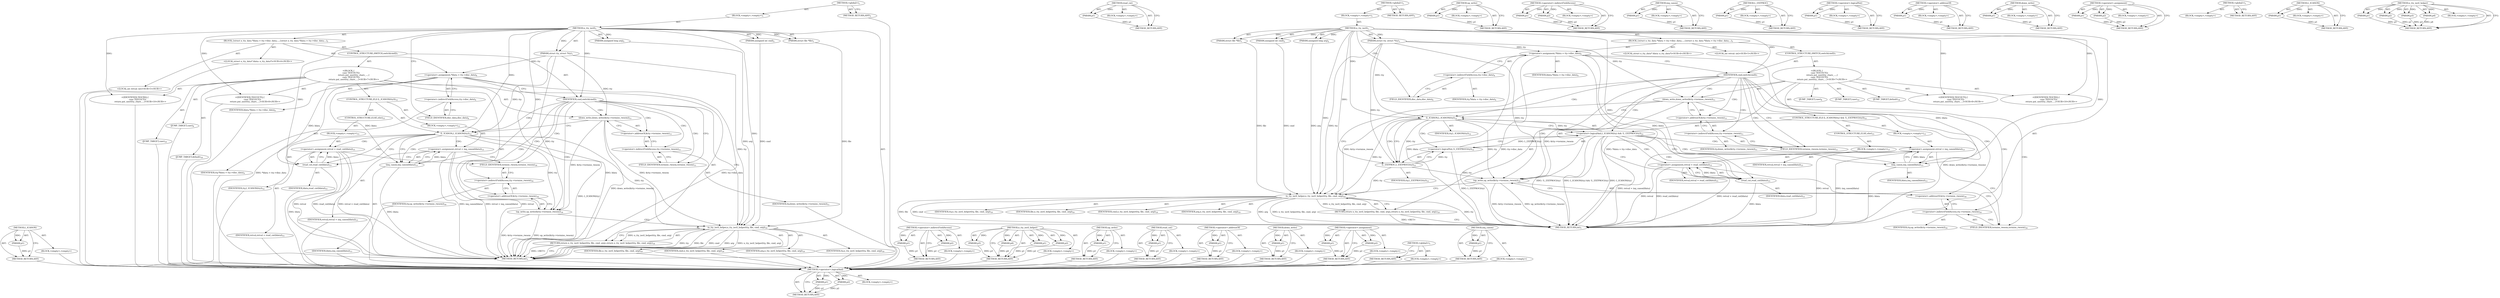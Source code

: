 digraph "n_tty_ioctl_helper" {
vulnerable_104 [label=<(METHOD,L_ICANON)>];
vulnerable_105 [label=<(PARAM,p1)>];
vulnerable_106 [label=<(BLOCK,&lt;empty&gt;,&lt;empty&gt;)>];
vulnerable_107 [label=<(METHOD_RETURN,ANY)>];
vulnerable_6 [label=<(METHOD,&lt;global&gt;)<SUB>1</SUB>>];
vulnerable_7 [label=<(BLOCK,&lt;empty&gt;,&lt;empty&gt;)<SUB>1</SUB>>];
vulnerable_8 [label=<(METHOD,n_tty_ioctl)<SUB>1</SUB>>];
vulnerable_9 [label=<(PARAM,struct tty_struct *tty)<SUB>1</SUB>>];
vulnerable_10 [label=<(PARAM,struct file *file)<SUB>1</SUB>>];
vulnerable_11 [label=<(PARAM,unsigned int cmd)<SUB>2</SUB>>];
vulnerable_12 [label=<(PARAM,unsigned long arg)<SUB>2</SUB>>];
vulnerable_13 [label=<(BLOCK,{
	struct n_tty_data *ldata = tty-&gt;disc_data;
	...,{
	struct n_tty_data *ldata = tty-&gt;disc_data;
	...)<SUB>3</SUB>>];
vulnerable_14 [label="<(LOCAL,struct n_tty_data* ldata: n_tty_data*)<SUB>4</SUB>>"];
vulnerable_15 [label=<(&lt;operator&gt;.assignment,*ldata = tty-&gt;disc_data)<SUB>4</SUB>>];
vulnerable_16 [label=<(IDENTIFIER,ldata,*ldata = tty-&gt;disc_data)<SUB>4</SUB>>];
vulnerable_17 [label=<(&lt;operator&gt;.indirectFieldAccess,tty-&gt;disc_data)<SUB>4</SUB>>];
vulnerable_18 [label=<(IDENTIFIER,tty,*ldata = tty-&gt;disc_data)<SUB>4</SUB>>];
vulnerable_19 [label=<(FIELD_IDENTIFIER,disc_data,disc_data)<SUB>4</SUB>>];
vulnerable_20 [label="<(LOCAL,int retval: int)<SUB>5</SUB>>"];
vulnerable_21 [label=<(CONTROL_STRUCTURE,SWITCH,switch(cmd))<SUB>7</SUB>>];
vulnerable_22 [label=<(IDENTIFIER,cmd,switch(cmd))<SUB>7</SUB>>];
vulnerable_23 [label="<(BLOCK,{
	case TIOCOUTQ:
 		return put_user(tty_chars_...,{
	case TIOCOUTQ:
 		return put_user(tty_chars_...)<SUB>7</SUB>>"];
vulnerable_24 [label=<(JUMP_TARGET,case)<SUB>8</SUB>>];
vulnerable_25 [label="<(IDENTIFIER,TIOCOUTQ,{
	case TIOCOUTQ:
 		return put_user(tty_chars_...)<SUB>8</SUB>>"];
vulnerable_26 [label=<(JUMP_TARGET,case)<SUB>10</SUB>>];
vulnerable_27 [label="<(IDENTIFIER,TIOCINQ,{
	case TIOCOUTQ:
 		return put_user(tty_chars_...)<SUB>10</SUB>>"];
vulnerable_28 [label=<(down_write,down_write(&amp;tty-&gt;termios_rwsem))<SUB>11</SUB>>];
vulnerable_29 [label=<(&lt;operator&gt;.addressOf,&amp;tty-&gt;termios_rwsem)<SUB>11</SUB>>];
vulnerable_30 [label=<(&lt;operator&gt;.indirectFieldAccess,tty-&gt;termios_rwsem)<SUB>11</SUB>>];
vulnerable_31 [label=<(IDENTIFIER,tty,down_write(&amp;tty-&gt;termios_rwsem))<SUB>11</SUB>>];
vulnerable_32 [label=<(FIELD_IDENTIFIER,termios_rwsem,termios_rwsem)<SUB>11</SUB>>];
vulnerable_33 [label=<(CONTROL_STRUCTURE,IF,if (L_ICANON(tty)))<SUB>12</SUB>>];
vulnerable_34 [label=<(L_ICANON,L_ICANON(tty))<SUB>12</SUB>>];
vulnerable_35 [label=<(IDENTIFIER,tty,L_ICANON(tty))<SUB>12</SUB>>];
vulnerable_36 [label=<(BLOCK,&lt;empty&gt;,&lt;empty&gt;)<SUB>13</SUB>>];
vulnerable_37 [label=<(&lt;operator&gt;.assignment,retval = inq_canon(ldata))<SUB>13</SUB>>];
vulnerable_38 [label=<(IDENTIFIER,retval,retval = inq_canon(ldata))<SUB>13</SUB>>];
vulnerable_39 [label=<(inq_canon,inq_canon(ldata))<SUB>13</SUB>>];
vulnerable_40 [label=<(IDENTIFIER,ldata,inq_canon(ldata))<SUB>13</SUB>>];
vulnerable_41 [label=<(CONTROL_STRUCTURE,ELSE,else)<SUB>15</SUB>>];
vulnerable_42 [label=<(BLOCK,&lt;empty&gt;,&lt;empty&gt;)<SUB>15</SUB>>];
vulnerable_43 [label=<(&lt;operator&gt;.assignment,retval = read_cnt(ldata))<SUB>15</SUB>>];
vulnerable_44 [label=<(IDENTIFIER,retval,retval = read_cnt(ldata))<SUB>15</SUB>>];
vulnerable_45 [label=<(read_cnt,read_cnt(ldata))<SUB>15</SUB>>];
vulnerable_46 [label=<(IDENTIFIER,ldata,read_cnt(ldata))<SUB>15</SUB>>];
vulnerable_47 [label=<(up_write,up_write(&amp;tty-&gt;termios_rwsem))<SUB>16</SUB>>];
vulnerable_48 [label=<(&lt;operator&gt;.addressOf,&amp;tty-&gt;termios_rwsem)<SUB>16</SUB>>];
vulnerable_49 [label=<(&lt;operator&gt;.indirectFieldAccess,tty-&gt;termios_rwsem)<SUB>16</SUB>>];
vulnerable_50 [label=<(IDENTIFIER,tty,up_write(&amp;tty-&gt;termios_rwsem))<SUB>16</SUB>>];
vulnerable_51 [label=<(FIELD_IDENTIFIER,termios_rwsem,termios_rwsem)<SUB>16</SUB>>];
vulnerable_52 [label=<(JUMP_TARGET,default)<SUB>18</SUB>>];
vulnerable_53 [label=<(RETURN,return n_tty_ioctl_helper(tty, file, cmd, arg);,return n_tty_ioctl_helper(tty, file, cmd, arg);)<SUB>19</SUB>>];
vulnerable_54 [label=<(n_tty_ioctl_helper,n_tty_ioctl_helper(tty, file, cmd, arg))<SUB>19</SUB>>];
vulnerable_55 [label=<(IDENTIFIER,tty,n_tty_ioctl_helper(tty, file, cmd, arg))<SUB>19</SUB>>];
vulnerable_56 [label=<(IDENTIFIER,file,n_tty_ioctl_helper(tty, file, cmd, arg))<SUB>19</SUB>>];
vulnerable_57 [label=<(IDENTIFIER,cmd,n_tty_ioctl_helper(tty, file, cmd, arg))<SUB>19</SUB>>];
vulnerable_58 [label=<(IDENTIFIER,arg,n_tty_ioctl_helper(tty, file, cmd, arg))<SUB>19</SUB>>];
vulnerable_59 [label=<(METHOD_RETURN,int)<SUB>1</SUB>>];
vulnerable_61 [label=<(METHOD_RETURN,ANY)<SUB>1</SUB>>];
vulnerable_91 [label=<(METHOD,&lt;operator&gt;.indirectFieldAccess)>];
vulnerable_92 [label=<(PARAM,p1)>];
vulnerable_93 [label=<(PARAM,p2)>];
vulnerable_94 [label=<(BLOCK,&lt;empty&gt;,&lt;empty&gt;)>];
vulnerable_95 [label=<(METHOD_RETURN,ANY)>];
vulnerable_120 [label=<(METHOD,n_tty_ioctl_helper)>];
vulnerable_121 [label=<(PARAM,p1)>];
vulnerable_122 [label=<(PARAM,p2)>];
vulnerable_123 [label=<(PARAM,p3)>];
vulnerable_124 [label=<(PARAM,p4)>];
vulnerable_125 [label=<(BLOCK,&lt;empty&gt;,&lt;empty&gt;)>];
vulnerable_126 [label=<(METHOD_RETURN,ANY)>];
vulnerable_116 [label=<(METHOD,up_write)>];
vulnerable_117 [label=<(PARAM,p1)>];
vulnerable_118 [label=<(BLOCK,&lt;empty&gt;,&lt;empty&gt;)>];
vulnerable_119 [label=<(METHOD_RETURN,ANY)>];
vulnerable_112 [label=<(METHOD,read_cnt)>];
vulnerable_113 [label=<(PARAM,p1)>];
vulnerable_114 [label=<(BLOCK,&lt;empty&gt;,&lt;empty&gt;)>];
vulnerable_115 [label=<(METHOD_RETURN,ANY)>];
vulnerable_100 [label=<(METHOD,&lt;operator&gt;.addressOf)>];
vulnerable_101 [label=<(PARAM,p1)>];
vulnerable_102 [label=<(BLOCK,&lt;empty&gt;,&lt;empty&gt;)>];
vulnerable_103 [label=<(METHOD_RETURN,ANY)>];
vulnerable_96 [label=<(METHOD,down_write)>];
vulnerable_97 [label=<(PARAM,p1)>];
vulnerable_98 [label=<(BLOCK,&lt;empty&gt;,&lt;empty&gt;)>];
vulnerable_99 [label=<(METHOD_RETURN,ANY)>];
vulnerable_86 [label=<(METHOD,&lt;operator&gt;.assignment)>];
vulnerable_87 [label=<(PARAM,p1)>];
vulnerable_88 [label=<(PARAM,p2)>];
vulnerable_89 [label=<(BLOCK,&lt;empty&gt;,&lt;empty&gt;)>];
vulnerable_90 [label=<(METHOD_RETURN,ANY)>];
vulnerable_80 [label=<(METHOD,&lt;global&gt;)<SUB>1</SUB>>];
vulnerable_81 [label=<(BLOCK,&lt;empty&gt;,&lt;empty&gt;)>];
vulnerable_82 [label=<(METHOD_RETURN,ANY)>];
vulnerable_108 [label=<(METHOD,inq_canon)>];
vulnerable_109 [label=<(PARAM,p1)>];
vulnerable_110 [label=<(BLOCK,&lt;empty&gt;,&lt;empty&gt;)>];
vulnerable_111 [label=<(METHOD_RETURN,ANY)>];
fixed_108 [label=<(METHOD,&lt;operator&gt;.logicalAnd)>];
fixed_109 [label=<(PARAM,p1)>];
fixed_110 [label=<(PARAM,p2)>];
fixed_111 [label=<(BLOCK,&lt;empty&gt;,&lt;empty&gt;)>];
fixed_112 [label=<(METHOD_RETURN,ANY)>];
fixed_129 [label=<(METHOD,read_cnt)>];
fixed_130 [label=<(PARAM,p1)>];
fixed_131 [label=<(BLOCK,&lt;empty&gt;,&lt;empty&gt;)>];
fixed_132 [label=<(METHOD_RETURN,ANY)>];
fixed_6 [label=<(METHOD,&lt;global&gt;)<SUB>1</SUB>>];
fixed_7 [label=<(BLOCK,&lt;empty&gt;,&lt;empty&gt;)<SUB>1</SUB>>];
fixed_8 [label=<(METHOD,n_tty_ioctl)<SUB>1</SUB>>];
fixed_9 [label=<(PARAM,struct tty_struct *tty)<SUB>1</SUB>>];
fixed_10 [label=<(PARAM,struct file *file)<SUB>1</SUB>>];
fixed_11 [label=<(PARAM,unsigned int cmd)<SUB>2</SUB>>];
fixed_12 [label=<(PARAM,unsigned long arg)<SUB>2</SUB>>];
fixed_13 [label=<(BLOCK,{
	struct n_tty_data *ldata = tty-&gt;disc_data;
	...,{
	struct n_tty_data *ldata = tty-&gt;disc_data;
	...)<SUB>3</SUB>>];
fixed_14 [label="<(LOCAL,struct n_tty_data* ldata: n_tty_data*)<SUB>4</SUB>>"];
fixed_15 [label=<(&lt;operator&gt;.assignment,*ldata = tty-&gt;disc_data)<SUB>4</SUB>>];
fixed_16 [label=<(IDENTIFIER,ldata,*ldata = tty-&gt;disc_data)<SUB>4</SUB>>];
fixed_17 [label=<(&lt;operator&gt;.indirectFieldAccess,tty-&gt;disc_data)<SUB>4</SUB>>];
fixed_18 [label=<(IDENTIFIER,tty,*ldata = tty-&gt;disc_data)<SUB>4</SUB>>];
fixed_19 [label=<(FIELD_IDENTIFIER,disc_data,disc_data)<SUB>4</SUB>>];
fixed_20 [label="<(LOCAL,int retval: int)<SUB>5</SUB>>"];
fixed_21 [label=<(CONTROL_STRUCTURE,SWITCH,switch(cmd))<SUB>7</SUB>>];
fixed_22 [label=<(IDENTIFIER,cmd,switch(cmd))<SUB>7</SUB>>];
fixed_23 [label="<(BLOCK,{
	case TIOCOUTQ:
 		return put_user(tty_chars_...,{
	case TIOCOUTQ:
 		return put_user(tty_chars_...)<SUB>7</SUB>>"];
fixed_24 [label=<(JUMP_TARGET,case)<SUB>8</SUB>>];
fixed_25 [label="<(IDENTIFIER,TIOCOUTQ,{
	case TIOCOUTQ:
 		return put_user(tty_chars_...)<SUB>8</SUB>>"];
fixed_26 [label=<(JUMP_TARGET,case)<SUB>10</SUB>>];
fixed_27 [label="<(IDENTIFIER,TIOCINQ,{
	case TIOCOUTQ:
 		return put_user(tty_chars_...)<SUB>10</SUB>>"];
fixed_28 [label=<(down_write,down_write(&amp;tty-&gt;termios_rwsem))<SUB>11</SUB>>];
fixed_29 [label=<(&lt;operator&gt;.addressOf,&amp;tty-&gt;termios_rwsem)<SUB>11</SUB>>];
fixed_30 [label=<(&lt;operator&gt;.indirectFieldAccess,tty-&gt;termios_rwsem)<SUB>11</SUB>>];
fixed_31 [label=<(IDENTIFIER,tty,down_write(&amp;tty-&gt;termios_rwsem))<SUB>11</SUB>>];
fixed_32 [label=<(FIELD_IDENTIFIER,termios_rwsem,termios_rwsem)<SUB>11</SUB>>];
fixed_33 [label=<(CONTROL_STRUCTURE,IF,if (L_ICANON(tty) &amp;&amp; !L_EXTPROC(tty)))<SUB>12</SUB>>];
fixed_34 [label=<(&lt;operator&gt;.logicalAnd,L_ICANON(tty) &amp;&amp; !L_EXTPROC(tty))<SUB>12</SUB>>];
fixed_35 [label=<(L_ICANON,L_ICANON(tty))<SUB>12</SUB>>];
fixed_36 [label=<(IDENTIFIER,tty,L_ICANON(tty))<SUB>12</SUB>>];
fixed_37 [label=<(&lt;operator&gt;.logicalNot,!L_EXTPROC(tty))<SUB>12</SUB>>];
fixed_38 [label=<(L_EXTPROC,L_EXTPROC(tty))<SUB>12</SUB>>];
fixed_39 [label=<(IDENTIFIER,tty,L_EXTPROC(tty))<SUB>12</SUB>>];
fixed_40 [label=<(BLOCK,&lt;empty&gt;,&lt;empty&gt;)<SUB>13</SUB>>];
fixed_41 [label=<(&lt;operator&gt;.assignment,retval = inq_canon(ldata))<SUB>13</SUB>>];
fixed_42 [label=<(IDENTIFIER,retval,retval = inq_canon(ldata))<SUB>13</SUB>>];
fixed_43 [label=<(inq_canon,inq_canon(ldata))<SUB>13</SUB>>];
fixed_44 [label=<(IDENTIFIER,ldata,inq_canon(ldata))<SUB>13</SUB>>];
fixed_45 [label=<(CONTROL_STRUCTURE,ELSE,else)<SUB>15</SUB>>];
fixed_46 [label=<(BLOCK,&lt;empty&gt;,&lt;empty&gt;)<SUB>15</SUB>>];
fixed_47 [label=<(&lt;operator&gt;.assignment,retval = read_cnt(ldata))<SUB>15</SUB>>];
fixed_48 [label=<(IDENTIFIER,retval,retval = read_cnt(ldata))<SUB>15</SUB>>];
fixed_49 [label=<(read_cnt,read_cnt(ldata))<SUB>15</SUB>>];
fixed_50 [label=<(IDENTIFIER,ldata,read_cnt(ldata))<SUB>15</SUB>>];
fixed_51 [label=<(up_write,up_write(&amp;tty-&gt;termios_rwsem))<SUB>16</SUB>>];
fixed_52 [label=<(&lt;operator&gt;.addressOf,&amp;tty-&gt;termios_rwsem)<SUB>16</SUB>>];
fixed_53 [label=<(&lt;operator&gt;.indirectFieldAccess,tty-&gt;termios_rwsem)<SUB>16</SUB>>];
fixed_54 [label=<(IDENTIFIER,tty,up_write(&amp;tty-&gt;termios_rwsem))<SUB>16</SUB>>];
fixed_55 [label=<(FIELD_IDENTIFIER,termios_rwsem,termios_rwsem)<SUB>16</SUB>>];
fixed_56 [label=<(JUMP_TARGET,default)<SUB>18</SUB>>];
fixed_57 [label=<(RETURN,return n_tty_ioctl_helper(tty, file, cmd, arg);,return n_tty_ioctl_helper(tty, file, cmd, arg);)<SUB>19</SUB>>];
fixed_58 [label=<(n_tty_ioctl_helper,n_tty_ioctl_helper(tty, file, cmd, arg))<SUB>19</SUB>>];
fixed_59 [label=<(IDENTIFIER,tty,n_tty_ioctl_helper(tty, file, cmd, arg))<SUB>19</SUB>>];
fixed_60 [label=<(IDENTIFIER,file,n_tty_ioctl_helper(tty, file, cmd, arg))<SUB>19</SUB>>];
fixed_61 [label=<(IDENTIFIER,cmd,n_tty_ioctl_helper(tty, file, cmd, arg))<SUB>19</SUB>>];
fixed_62 [label=<(IDENTIFIER,arg,n_tty_ioctl_helper(tty, file, cmd, arg))<SUB>19</SUB>>];
fixed_63 [label=<(METHOD_RETURN,int)<SUB>1</SUB>>];
fixed_65 [label=<(METHOD_RETURN,ANY)<SUB>1</SUB>>];
fixed_133 [label=<(METHOD,up_write)>];
fixed_134 [label=<(PARAM,p1)>];
fixed_135 [label=<(BLOCK,&lt;empty&gt;,&lt;empty&gt;)>];
fixed_136 [label=<(METHOD_RETURN,ANY)>];
fixed_95 [label=<(METHOD,&lt;operator&gt;.indirectFieldAccess)>];
fixed_96 [label=<(PARAM,p1)>];
fixed_97 [label=<(PARAM,p2)>];
fixed_98 [label=<(BLOCK,&lt;empty&gt;,&lt;empty&gt;)>];
fixed_99 [label=<(METHOD_RETURN,ANY)>];
fixed_125 [label=<(METHOD,inq_canon)>];
fixed_126 [label=<(PARAM,p1)>];
fixed_127 [label=<(BLOCK,&lt;empty&gt;,&lt;empty&gt;)>];
fixed_128 [label=<(METHOD_RETURN,ANY)>];
fixed_121 [label=<(METHOD,L_EXTPROC)>];
fixed_122 [label=<(PARAM,p1)>];
fixed_123 [label=<(BLOCK,&lt;empty&gt;,&lt;empty&gt;)>];
fixed_124 [label=<(METHOD_RETURN,ANY)>];
fixed_117 [label=<(METHOD,&lt;operator&gt;.logicalNot)>];
fixed_118 [label=<(PARAM,p1)>];
fixed_119 [label=<(BLOCK,&lt;empty&gt;,&lt;empty&gt;)>];
fixed_120 [label=<(METHOD_RETURN,ANY)>];
fixed_104 [label=<(METHOD,&lt;operator&gt;.addressOf)>];
fixed_105 [label=<(PARAM,p1)>];
fixed_106 [label=<(BLOCK,&lt;empty&gt;,&lt;empty&gt;)>];
fixed_107 [label=<(METHOD_RETURN,ANY)>];
fixed_100 [label=<(METHOD,down_write)>];
fixed_101 [label=<(PARAM,p1)>];
fixed_102 [label=<(BLOCK,&lt;empty&gt;,&lt;empty&gt;)>];
fixed_103 [label=<(METHOD_RETURN,ANY)>];
fixed_90 [label=<(METHOD,&lt;operator&gt;.assignment)>];
fixed_91 [label=<(PARAM,p1)>];
fixed_92 [label=<(PARAM,p2)>];
fixed_93 [label=<(BLOCK,&lt;empty&gt;,&lt;empty&gt;)>];
fixed_94 [label=<(METHOD_RETURN,ANY)>];
fixed_84 [label=<(METHOD,&lt;global&gt;)<SUB>1</SUB>>];
fixed_85 [label=<(BLOCK,&lt;empty&gt;,&lt;empty&gt;)>];
fixed_86 [label=<(METHOD_RETURN,ANY)>];
fixed_113 [label=<(METHOD,L_ICANON)>];
fixed_114 [label=<(PARAM,p1)>];
fixed_115 [label=<(BLOCK,&lt;empty&gt;,&lt;empty&gt;)>];
fixed_116 [label=<(METHOD_RETURN,ANY)>];
fixed_137 [label=<(METHOD,n_tty_ioctl_helper)>];
fixed_138 [label=<(PARAM,p1)>];
fixed_139 [label=<(PARAM,p2)>];
fixed_140 [label=<(PARAM,p3)>];
fixed_141 [label=<(PARAM,p4)>];
fixed_142 [label=<(BLOCK,&lt;empty&gt;,&lt;empty&gt;)>];
fixed_143 [label=<(METHOD_RETURN,ANY)>];
vulnerable_104 -> vulnerable_105  [key=0, label="AST: "];
vulnerable_104 -> vulnerable_105  [key=1, label="DDG: "];
vulnerable_104 -> vulnerable_106  [key=0, label="AST: "];
vulnerable_104 -> vulnerable_107  [key=0, label="AST: "];
vulnerable_104 -> vulnerable_107  [key=1, label="CFG: "];
vulnerable_105 -> vulnerable_107  [key=0, label="DDG: p1"];
vulnerable_106 -> fixed_108  [key=0];
vulnerable_107 -> fixed_108  [key=0];
vulnerable_6 -> vulnerable_7  [key=0, label="AST: "];
vulnerable_6 -> vulnerable_61  [key=0, label="AST: "];
vulnerable_6 -> vulnerable_61  [key=1, label="CFG: "];
vulnerable_7 -> vulnerable_8  [key=0, label="AST: "];
vulnerable_8 -> vulnerable_9  [key=0, label="AST: "];
vulnerable_8 -> vulnerable_9  [key=1, label="DDG: "];
vulnerable_8 -> vulnerable_10  [key=0, label="AST: "];
vulnerable_8 -> vulnerable_10  [key=1, label="DDG: "];
vulnerable_8 -> vulnerable_11  [key=0, label="AST: "];
vulnerable_8 -> vulnerable_11  [key=1, label="DDG: "];
vulnerable_8 -> vulnerable_12  [key=0, label="AST: "];
vulnerable_8 -> vulnerable_12  [key=1, label="DDG: "];
vulnerable_8 -> vulnerable_13  [key=0, label="AST: "];
vulnerable_8 -> vulnerable_59  [key=0, label="AST: "];
vulnerable_8 -> vulnerable_19  [key=0, label="CFG: "];
vulnerable_8 -> vulnerable_22  [key=0, label="DDG: "];
vulnerable_8 -> vulnerable_25  [key=0, label="DDG: "];
vulnerable_8 -> vulnerable_27  [key=0, label="DDG: "];
vulnerable_8 -> vulnerable_34  [key=0, label="DDG: "];
vulnerable_8 -> vulnerable_54  [key=0, label="DDG: "];
vulnerable_8 -> vulnerable_39  [key=0, label="DDG: "];
vulnerable_8 -> vulnerable_45  [key=0, label="DDG: "];
vulnerable_9 -> vulnerable_15  [key=0, label="DDG: tty"];
vulnerable_9 -> vulnerable_28  [key=0, label="DDG: tty"];
vulnerable_9 -> vulnerable_47  [key=0, label="DDG: tty"];
vulnerable_9 -> vulnerable_34  [key=0, label="DDG: tty"];
vulnerable_9 -> vulnerable_54  [key=0, label="DDG: tty"];
vulnerable_10 -> vulnerable_54  [key=0, label="DDG: file"];
vulnerable_11 -> vulnerable_54  [key=0, label="DDG: cmd"];
vulnerable_12 -> vulnerable_54  [key=0, label="DDG: arg"];
vulnerable_13 -> vulnerable_14  [key=0, label="AST: "];
vulnerable_13 -> vulnerable_15  [key=0, label="AST: "];
vulnerable_13 -> vulnerable_20  [key=0, label="AST: "];
vulnerable_13 -> vulnerable_21  [key=0, label="AST: "];
vulnerable_14 -> fixed_108  [key=0];
vulnerable_15 -> vulnerable_16  [key=0, label="AST: "];
vulnerable_15 -> vulnerable_17  [key=0, label="AST: "];
vulnerable_15 -> vulnerable_22  [key=0, label="CFG: "];
vulnerable_15 -> vulnerable_59  [key=0, label="DDG: ldata"];
vulnerable_15 -> vulnerable_59  [key=1, label="DDG: tty-&gt;disc_data"];
vulnerable_15 -> vulnerable_59  [key=2, label="DDG: *ldata = tty-&gt;disc_data"];
vulnerable_15 -> vulnerable_39  [key=0, label="DDG: ldata"];
vulnerable_15 -> vulnerable_45  [key=0, label="DDG: ldata"];
vulnerable_16 -> fixed_108  [key=0];
vulnerable_17 -> vulnerable_18  [key=0, label="AST: "];
vulnerable_17 -> vulnerable_19  [key=0, label="AST: "];
vulnerable_17 -> vulnerable_15  [key=0, label="CFG: "];
vulnerable_18 -> fixed_108  [key=0];
vulnerable_19 -> vulnerable_17  [key=0, label="CFG: "];
vulnerable_20 -> fixed_108  [key=0];
vulnerable_21 -> vulnerable_22  [key=0, label="AST: "];
vulnerable_21 -> vulnerable_23  [key=0, label="AST: "];
vulnerable_22 -> vulnerable_32  [key=0, label="CFG: "];
vulnerable_22 -> vulnerable_32  [key=1, label="CDG: "];
vulnerable_22 -> vulnerable_54  [key=0, label="CFG: "];
vulnerable_22 -> vulnerable_47  [key=0, label="CDG: "];
vulnerable_22 -> vulnerable_30  [key=0, label="CDG: "];
vulnerable_22 -> vulnerable_34  [key=0, label="CDG: "];
vulnerable_22 -> vulnerable_48  [key=0, label="CDG: "];
vulnerable_22 -> vulnerable_49  [key=0, label="CDG: "];
vulnerable_22 -> vulnerable_51  [key=0, label="CDG: "];
vulnerable_22 -> vulnerable_28  [key=0, label="CDG: "];
vulnerable_22 -> vulnerable_29  [key=0, label="CDG: "];
vulnerable_23 -> vulnerable_24  [key=0, label="AST: "];
vulnerable_23 -> vulnerable_25  [key=0, label="AST: "];
vulnerable_23 -> vulnerable_26  [key=0, label="AST: "];
vulnerable_23 -> vulnerable_27  [key=0, label="AST: "];
vulnerable_23 -> vulnerable_28  [key=0, label="AST: "];
vulnerable_23 -> vulnerable_33  [key=0, label="AST: "];
vulnerable_23 -> vulnerable_47  [key=0, label="AST: "];
vulnerable_23 -> vulnerable_52  [key=0, label="AST: "];
vulnerable_23 -> vulnerable_53  [key=0, label="AST: "];
vulnerable_24 -> fixed_108  [key=0];
vulnerable_25 -> fixed_108  [key=0];
vulnerable_26 -> fixed_108  [key=0];
vulnerable_27 -> fixed_108  [key=0];
vulnerable_28 -> vulnerable_29  [key=0, label="AST: "];
vulnerable_28 -> vulnerable_34  [key=0, label="CFG: "];
vulnerable_28 -> vulnerable_59  [key=0, label="DDG: down_write(&amp;tty-&gt;termios_rwsem)"];
vulnerable_28 -> vulnerable_47  [key=0, label="DDG: &amp;tty-&gt;termios_rwsem"];
vulnerable_28 -> vulnerable_54  [key=0, label="DDG: &amp;tty-&gt;termios_rwsem"];
vulnerable_29 -> vulnerable_30  [key=0, label="AST: "];
vulnerable_29 -> vulnerable_28  [key=0, label="CFG: "];
vulnerable_30 -> vulnerable_31  [key=0, label="AST: "];
vulnerable_30 -> vulnerable_32  [key=0, label="AST: "];
vulnerable_30 -> vulnerable_29  [key=0, label="CFG: "];
vulnerable_31 -> fixed_108  [key=0];
vulnerable_32 -> vulnerable_30  [key=0, label="CFG: "];
vulnerable_33 -> vulnerable_34  [key=0, label="AST: "];
vulnerable_33 -> vulnerable_36  [key=0, label="AST: "];
vulnerable_33 -> vulnerable_41  [key=0, label="AST: "];
vulnerable_34 -> vulnerable_35  [key=0, label="AST: "];
vulnerable_34 -> vulnerable_39  [key=0, label="CFG: "];
vulnerable_34 -> vulnerable_39  [key=1, label="CDG: "];
vulnerable_34 -> vulnerable_45  [key=0, label="CFG: "];
vulnerable_34 -> vulnerable_45  [key=1, label="CDG: "];
vulnerable_34 -> vulnerable_59  [key=0, label="DDG: L_ICANON(tty)"];
vulnerable_34 -> vulnerable_47  [key=0, label="DDG: tty"];
vulnerable_34 -> vulnerable_54  [key=0, label="DDG: tty"];
vulnerable_34 -> vulnerable_37  [key=0, label="CDG: "];
vulnerable_34 -> vulnerable_43  [key=0, label="CDG: "];
vulnerable_35 -> fixed_108  [key=0];
vulnerable_36 -> vulnerable_37  [key=0, label="AST: "];
vulnerable_37 -> vulnerable_38  [key=0, label="AST: "];
vulnerable_37 -> vulnerable_39  [key=0, label="AST: "];
vulnerable_37 -> vulnerable_51  [key=0, label="CFG: "];
vulnerable_37 -> vulnerable_59  [key=0, label="DDG: retval"];
vulnerable_37 -> vulnerable_59  [key=1, label="DDG: inq_canon(ldata)"];
vulnerable_37 -> vulnerable_59  [key=2, label="DDG: retval = inq_canon(ldata)"];
vulnerable_38 -> fixed_108  [key=0];
vulnerable_39 -> vulnerable_40  [key=0, label="AST: "];
vulnerable_39 -> vulnerable_37  [key=0, label="CFG: "];
vulnerable_39 -> vulnerable_37  [key=1, label="DDG: ldata"];
vulnerable_39 -> vulnerable_59  [key=0, label="DDG: ldata"];
vulnerable_40 -> fixed_108  [key=0];
vulnerable_41 -> vulnerable_42  [key=0, label="AST: "];
vulnerable_42 -> vulnerable_43  [key=0, label="AST: "];
vulnerable_43 -> vulnerable_44  [key=0, label="AST: "];
vulnerable_43 -> vulnerable_45  [key=0, label="AST: "];
vulnerable_43 -> vulnerable_51  [key=0, label="CFG: "];
vulnerable_43 -> vulnerable_59  [key=0, label="DDG: retval"];
vulnerable_43 -> vulnerable_59  [key=1, label="DDG: read_cnt(ldata)"];
vulnerable_43 -> vulnerable_59  [key=2, label="DDG: retval = read_cnt(ldata)"];
vulnerable_44 -> fixed_108  [key=0];
vulnerable_45 -> vulnerable_46  [key=0, label="AST: "];
vulnerable_45 -> vulnerable_43  [key=0, label="CFG: "];
vulnerable_45 -> vulnerable_43  [key=1, label="DDG: ldata"];
vulnerable_45 -> vulnerable_59  [key=0, label="DDG: ldata"];
vulnerable_46 -> fixed_108  [key=0];
vulnerable_47 -> vulnerable_48  [key=0, label="AST: "];
vulnerable_47 -> vulnerable_54  [key=0, label="CFG: "];
vulnerable_47 -> vulnerable_59  [key=0, label="DDG: &amp;tty-&gt;termios_rwsem"];
vulnerable_47 -> vulnerable_59  [key=1, label="DDG: up_write(&amp;tty-&gt;termios_rwsem)"];
vulnerable_48 -> vulnerable_49  [key=0, label="AST: "];
vulnerable_48 -> vulnerable_47  [key=0, label="CFG: "];
vulnerable_49 -> vulnerable_50  [key=0, label="AST: "];
vulnerable_49 -> vulnerable_51  [key=0, label="AST: "];
vulnerable_49 -> vulnerable_48  [key=0, label="CFG: "];
vulnerable_50 -> fixed_108  [key=0];
vulnerable_51 -> vulnerable_49  [key=0, label="CFG: "];
vulnerable_52 -> fixed_108  [key=0];
vulnerable_53 -> vulnerable_54  [key=0, label="AST: "];
vulnerable_53 -> vulnerable_59  [key=0, label="CFG: "];
vulnerable_53 -> vulnerable_59  [key=1, label="DDG: &lt;RET&gt;"];
vulnerable_54 -> vulnerable_55  [key=0, label="AST: "];
vulnerable_54 -> vulnerable_56  [key=0, label="AST: "];
vulnerable_54 -> vulnerable_57  [key=0, label="AST: "];
vulnerable_54 -> vulnerable_58  [key=0, label="AST: "];
vulnerable_54 -> vulnerable_53  [key=0, label="CFG: "];
vulnerable_54 -> vulnerable_53  [key=1, label="DDG: n_tty_ioctl_helper(tty, file, cmd, arg)"];
vulnerable_54 -> vulnerable_59  [key=0, label="DDG: tty"];
vulnerable_54 -> vulnerable_59  [key=1, label="DDG: file"];
vulnerable_54 -> vulnerable_59  [key=2, label="DDG: cmd"];
vulnerable_54 -> vulnerable_59  [key=3, label="DDG: arg"];
vulnerable_54 -> vulnerable_59  [key=4, label="DDG: n_tty_ioctl_helper(tty, file, cmd, arg)"];
vulnerable_55 -> fixed_108  [key=0];
vulnerable_56 -> fixed_108  [key=0];
vulnerable_57 -> fixed_108  [key=0];
vulnerable_58 -> fixed_108  [key=0];
vulnerable_59 -> fixed_108  [key=0];
vulnerable_61 -> fixed_108  [key=0];
vulnerable_91 -> vulnerable_92  [key=0, label="AST: "];
vulnerable_91 -> vulnerable_92  [key=1, label="DDG: "];
vulnerable_91 -> vulnerable_94  [key=0, label="AST: "];
vulnerable_91 -> vulnerable_93  [key=0, label="AST: "];
vulnerable_91 -> vulnerable_93  [key=1, label="DDG: "];
vulnerable_91 -> vulnerable_95  [key=0, label="AST: "];
vulnerable_91 -> vulnerable_95  [key=1, label="CFG: "];
vulnerable_92 -> vulnerable_95  [key=0, label="DDG: p1"];
vulnerable_93 -> vulnerable_95  [key=0, label="DDG: p2"];
vulnerable_94 -> fixed_108  [key=0];
vulnerable_95 -> fixed_108  [key=0];
vulnerable_120 -> vulnerable_121  [key=0, label="AST: "];
vulnerable_120 -> vulnerable_121  [key=1, label="DDG: "];
vulnerable_120 -> vulnerable_125  [key=0, label="AST: "];
vulnerable_120 -> vulnerable_122  [key=0, label="AST: "];
vulnerable_120 -> vulnerable_122  [key=1, label="DDG: "];
vulnerable_120 -> vulnerable_126  [key=0, label="AST: "];
vulnerable_120 -> vulnerable_126  [key=1, label="CFG: "];
vulnerable_120 -> vulnerable_123  [key=0, label="AST: "];
vulnerable_120 -> vulnerable_123  [key=1, label="DDG: "];
vulnerable_120 -> vulnerable_124  [key=0, label="AST: "];
vulnerable_120 -> vulnerable_124  [key=1, label="DDG: "];
vulnerable_121 -> vulnerable_126  [key=0, label="DDG: p1"];
vulnerable_122 -> vulnerable_126  [key=0, label="DDG: p2"];
vulnerable_123 -> vulnerable_126  [key=0, label="DDG: p3"];
vulnerable_124 -> vulnerable_126  [key=0, label="DDG: p4"];
vulnerable_125 -> fixed_108  [key=0];
vulnerable_126 -> fixed_108  [key=0];
vulnerable_116 -> vulnerable_117  [key=0, label="AST: "];
vulnerable_116 -> vulnerable_117  [key=1, label="DDG: "];
vulnerable_116 -> vulnerable_118  [key=0, label="AST: "];
vulnerable_116 -> vulnerable_119  [key=0, label="AST: "];
vulnerable_116 -> vulnerable_119  [key=1, label="CFG: "];
vulnerable_117 -> vulnerable_119  [key=0, label="DDG: p1"];
vulnerable_118 -> fixed_108  [key=0];
vulnerable_119 -> fixed_108  [key=0];
vulnerable_112 -> vulnerable_113  [key=0, label="AST: "];
vulnerable_112 -> vulnerable_113  [key=1, label="DDG: "];
vulnerable_112 -> vulnerable_114  [key=0, label="AST: "];
vulnerable_112 -> vulnerable_115  [key=0, label="AST: "];
vulnerable_112 -> vulnerable_115  [key=1, label="CFG: "];
vulnerable_113 -> vulnerable_115  [key=0, label="DDG: p1"];
vulnerable_114 -> fixed_108  [key=0];
vulnerable_115 -> fixed_108  [key=0];
vulnerable_100 -> vulnerable_101  [key=0, label="AST: "];
vulnerable_100 -> vulnerable_101  [key=1, label="DDG: "];
vulnerable_100 -> vulnerable_102  [key=0, label="AST: "];
vulnerable_100 -> vulnerable_103  [key=0, label="AST: "];
vulnerable_100 -> vulnerable_103  [key=1, label="CFG: "];
vulnerable_101 -> vulnerable_103  [key=0, label="DDG: p1"];
vulnerable_102 -> fixed_108  [key=0];
vulnerable_103 -> fixed_108  [key=0];
vulnerable_96 -> vulnerable_97  [key=0, label="AST: "];
vulnerable_96 -> vulnerable_97  [key=1, label="DDG: "];
vulnerable_96 -> vulnerable_98  [key=0, label="AST: "];
vulnerable_96 -> vulnerable_99  [key=0, label="AST: "];
vulnerable_96 -> vulnerable_99  [key=1, label="CFG: "];
vulnerable_97 -> vulnerable_99  [key=0, label="DDG: p1"];
vulnerable_98 -> fixed_108  [key=0];
vulnerable_99 -> fixed_108  [key=0];
vulnerable_86 -> vulnerable_87  [key=0, label="AST: "];
vulnerable_86 -> vulnerable_87  [key=1, label="DDG: "];
vulnerable_86 -> vulnerable_89  [key=0, label="AST: "];
vulnerable_86 -> vulnerable_88  [key=0, label="AST: "];
vulnerable_86 -> vulnerable_88  [key=1, label="DDG: "];
vulnerable_86 -> vulnerable_90  [key=0, label="AST: "];
vulnerable_86 -> vulnerable_90  [key=1, label="CFG: "];
vulnerable_87 -> vulnerable_90  [key=0, label="DDG: p1"];
vulnerable_88 -> vulnerable_90  [key=0, label="DDG: p2"];
vulnerable_89 -> fixed_108  [key=0];
vulnerable_90 -> fixed_108  [key=0];
vulnerable_80 -> vulnerable_81  [key=0, label="AST: "];
vulnerable_80 -> vulnerable_82  [key=0, label="AST: "];
vulnerable_80 -> vulnerable_82  [key=1, label="CFG: "];
vulnerable_81 -> fixed_108  [key=0];
vulnerable_82 -> fixed_108  [key=0];
vulnerable_108 -> vulnerable_109  [key=0, label="AST: "];
vulnerable_108 -> vulnerable_109  [key=1, label="DDG: "];
vulnerable_108 -> vulnerable_110  [key=0, label="AST: "];
vulnerable_108 -> vulnerable_111  [key=0, label="AST: "];
vulnerable_108 -> vulnerable_111  [key=1, label="CFG: "];
vulnerable_109 -> vulnerable_111  [key=0, label="DDG: p1"];
vulnerable_110 -> fixed_108  [key=0];
vulnerable_111 -> fixed_108  [key=0];
fixed_108 -> fixed_109  [key=0, label="AST: "];
fixed_108 -> fixed_109  [key=1, label="DDG: "];
fixed_108 -> fixed_111  [key=0, label="AST: "];
fixed_108 -> fixed_110  [key=0, label="AST: "];
fixed_108 -> fixed_110  [key=1, label="DDG: "];
fixed_108 -> fixed_112  [key=0, label="AST: "];
fixed_108 -> fixed_112  [key=1, label="CFG: "];
fixed_109 -> fixed_112  [key=0, label="DDG: p1"];
fixed_110 -> fixed_112  [key=0, label="DDG: p2"];
fixed_129 -> fixed_130  [key=0, label="AST: "];
fixed_129 -> fixed_130  [key=1, label="DDG: "];
fixed_129 -> fixed_131  [key=0, label="AST: "];
fixed_129 -> fixed_132  [key=0, label="AST: "];
fixed_129 -> fixed_132  [key=1, label="CFG: "];
fixed_130 -> fixed_132  [key=0, label="DDG: p1"];
fixed_6 -> fixed_7  [key=0, label="AST: "];
fixed_6 -> fixed_65  [key=0, label="AST: "];
fixed_6 -> fixed_65  [key=1, label="CFG: "];
fixed_7 -> fixed_8  [key=0, label="AST: "];
fixed_8 -> fixed_9  [key=0, label="AST: "];
fixed_8 -> fixed_9  [key=1, label="DDG: "];
fixed_8 -> fixed_10  [key=0, label="AST: "];
fixed_8 -> fixed_10  [key=1, label="DDG: "];
fixed_8 -> fixed_11  [key=0, label="AST: "];
fixed_8 -> fixed_11  [key=1, label="DDG: "];
fixed_8 -> fixed_12  [key=0, label="AST: "];
fixed_8 -> fixed_12  [key=1, label="DDG: "];
fixed_8 -> fixed_13  [key=0, label="AST: "];
fixed_8 -> fixed_63  [key=0, label="AST: "];
fixed_8 -> fixed_19  [key=0, label="CFG: "];
fixed_8 -> fixed_22  [key=0, label="DDG: "];
fixed_8 -> fixed_25  [key=0, label="DDG: "];
fixed_8 -> fixed_27  [key=0, label="DDG: "];
fixed_8 -> fixed_58  [key=0, label="DDG: "];
fixed_8 -> fixed_35  [key=0, label="DDG: "];
fixed_8 -> fixed_38  [key=0, label="DDG: "];
fixed_8 -> fixed_43  [key=0, label="DDG: "];
fixed_8 -> fixed_49  [key=0, label="DDG: "];
fixed_9 -> fixed_15  [key=0, label="DDG: tty"];
fixed_9 -> fixed_28  [key=0, label="DDG: tty"];
fixed_9 -> fixed_51  [key=0, label="DDG: tty"];
fixed_9 -> fixed_58  [key=0, label="DDG: tty"];
fixed_9 -> fixed_35  [key=0, label="DDG: tty"];
fixed_9 -> fixed_38  [key=0, label="DDG: tty"];
fixed_10 -> fixed_58  [key=0, label="DDG: file"];
fixed_11 -> fixed_58  [key=0, label="DDG: cmd"];
fixed_12 -> fixed_58  [key=0, label="DDG: arg"];
fixed_13 -> fixed_14  [key=0, label="AST: "];
fixed_13 -> fixed_15  [key=0, label="AST: "];
fixed_13 -> fixed_20  [key=0, label="AST: "];
fixed_13 -> fixed_21  [key=0, label="AST: "];
fixed_15 -> fixed_16  [key=0, label="AST: "];
fixed_15 -> fixed_17  [key=0, label="AST: "];
fixed_15 -> fixed_22  [key=0, label="CFG: "];
fixed_15 -> fixed_63  [key=0, label="DDG: ldata"];
fixed_15 -> fixed_63  [key=1, label="DDG: tty-&gt;disc_data"];
fixed_15 -> fixed_63  [key=2, label="DDG: *ldata = tty-&gt;disc_data"];
fixed_15 -> fixed_43  [key=0, label="DDG: ldata"];
fixed_15 -> fixed_49  [key=0, label="DDG: ldata"];
fixed_17 -> fixed_18  [key=0, label="AST: "];
fixed_17 -> fixed_19  [key=0, label="AST: "];
fixed_17 -> fixed_15  [key=0, label="CFG: "];
fixed_19 -> fixed_17  [key=0, label="CFG: "];
fixed_21 -> fixed_22  [key=0, label="AST: "];
fixed_21 -> fixed_23  [key=0, label="AST: "];
fixed_22 -> fixed_32  [key=0, label="CFG: "];
fixed_22 -> fixed_32  [key=1, label="CDG: "];
fixed_22 -> fixed_58  [key=0, label="CFG: "];
fixed_22 -> fixed_30  [key=0, label="CDG: "];
fixed_22 -> fixed_34  [key=0, label="CDG: "];
fixed_22 -> fixed_51  [key=0, label="CDG: "];
fixed_22 -> fixed_28  [key=0, label="CDG: "];
fixed_22 -> fixed_52  [key=0, label="CDG: "];
fixed_22 -> fixed_53  [key=0, label="CDG: "];
fixed_22 -> fixed_29  [key=0, label="CDG: "];
fixed_22 -> fixed_35  [key=0, label="CDG: "];
fixed_22 -> fixed_55  [key=0, label="CDG: "];
fixed_23 -> fixed_24  [key=0, label="AST: "];
fixed_23 -> fixed_25  [key=0, label="AST: "];
fixed_23 -> fixed_26  [key=0, label="AST: "];
fixed_23 -> fixed_27  [key=0, label="AST: "];
fixed_23 -> fixed_28  [key=0, label="AST: "];
fixed_23 -> fixed_33  [key=0, label="AST: "];
fixed_23 -> fixed_51  [key=0, label="AST: "];
fixed_23 -> fixed_56  [key=0, label="AST: "];
fixed_23 -> fixed_57  [key=0, label="AST: "];
fixed_28 -> fixed_29  [key=0, label="AST: "];
fixed_28 -> fixed_35  [key=0, label="CFG: "];
fixed_28 -> fixed_63  [key=0, label="DDG: down_write(&amp;tty-&gt;termios_rwsem)"];
fixed_28 -> fixed_51  [key=0, label="DDG: &amp;tty-&gt;termios_rwsem"];
fixed_28 -> fixed_58  [key=0, label="DDG: &amp;tty-&gt;termios_rwsem"];
fixed_29 -> fixed_30  [key=0, label="AST: "];
fixed_29 -> fixed_28  [key=0, label="CFG: "];
fixed_30 -> fixed_31  [key=0, label="AST: "];
fixed_30 -> fixed_32  [key=0, label="AST: "];
fixed_30 -> fixed_29  [key=0, label="CFG: "];
fixed_32 -> fixed_30  [key=0, label="CFG: "];
fixed_33 -> fixed_34  [key=0, label="AST: "];
fixed_33 -> fixed_40  [key=0, label="AST: "];
fixed_33 -> fixed_45  [key=0, label="AST: "];
fixed_34 -> fixed_35  [key=0, label="AST: "];
fixed_34 -> fixed_37  [key=0, label="AST: "];
fixed_34 -> fixed_43  [key=0, label="CFG: "];
fixed_34 -> fixed_43  [key=1, label="CDG: "];
fixed_34 -> fixed_49  [key=0, label="CFG: "];
fixed_34 -> fixed_49  [key=1, label="CDG: "];
fixed_34 -> fixed_63  [key=0, label="DDG: L_ICANON(tty)"];
fixed_34 -> fixed_63  [key=1, label="DDG: !L_EXTPROC(tty)"];
fixed_34 -> fixed_63  [key=2, label="DDG: L_ICANON(tty) &amp;&amp; !L_EXTPROC(tty)"];
fixed_34 -> fixed_47  [key=0, label="CDG: "];
fixed_34 -> fixed_41  [key=0, label="CDG: "];
fixed_35 -> fixed_36  [key=0, label="AST: "];
fixed_35 -> fixed_34  [key=0, label="CFG: "];
fixed_35 -> fixed_34  [key=1, label="DDG: tty"];
fixed_35 -> fixed_38  [key=0, label="CFG: "];
fixed_35 -> fixed_38  [key=1, label="DDG: tty"];
fixed_35 -> fixed_38  [key=2, label="CDG: "];
fixed_35 -> fixed_51  [key=0, label="DDG: tty"];
fixed_35 -> fixed_58  [key=0, label="DDG: tty"];
fixed_35 -> fixed_37  [key=0, label="CDG: "];
fixed_37 -> fixed_38  [key=0, label="AST: "];
fixed_37 -> fixed_34  [key=0, label="CFG: "];
fixed_37 -> fixed_34  [key=1, label="DDG: L_EXTPROC(tty)"];
fixed_37 -> fixed_63  [key=0, label="DDG: L_EXTPROC(tty)"];
fixed_38 -> fixed_39  [key=0, label="AST: "];
fixed_38 -> fixed_37  [key=0, label="CFG: "];
fixed_38 -> fixed_37  [key=1, label="DDG: tty"];
fixed_38 -> fixed_51  [key=0, label="DDG: tty"];
fixed_38 -> fixed_58  [key=0, label="DDG: tty"];
fixed_40 -> fixed_41  [key=0, label="AST: "];
fixed_41 -> fixed_42  [key=0, label="AST: "];
fixed_41 -> fixed_43  [key=0, label="AST: "];
fixed_41 -> fixed_55  [key=0, label="CFG: "];
fixed_41 -> fixed_63  [key=0, label="DDG: retval"];
fixed_41 -> fixed_63  [key=1, label="DDG: inq_canon(ldata)"];
fixed_41 -> fixed_63  [key=2, label="DDG: retval = inq_canon(ldata)"];
fixed_43 -> fixed_44  [key=0, label="AST: "];
fixed_43 -> fixed_41  [key=0, label="CFG: "];
fixed_43 -> fixed_41  [key=1, label="DDG: ldata"];
fixed_43 -> fixed_63  [key=0, label="DDG: ldata"];
fixed_45 -> fixed_46  [key=0, label="AST: "];
fixed_46 -> fixed_47  [key=0, label="AST: "];
fixed_47 -> fixed_48  [key=0, label="AST: "];
fixed_47 -> fixed_49  [key=0, label="AST: "];
fixed_47 -> fixed_55  [key=0, label="CFG: "];
fixed_47 -> fixed_63  [key=0, label="DDG: retval"];
fixed_47 -> fixed_63  [key=1, label="DDG: read_cnt(ldata)"];
fixed_47 -> fixed_63  [key=2, label="DDG: retval = read_cnt(ldata)"];
fixed_49 -> fixed_50  [key=0, label="AST: "];
fixed_49 -> fixed_47  [key=0, label="CFG: "];
fixed_49 -> fixed_47  [key=1, label="DDG: ldata"];
fixed_49 -> fixed_63  [key=0, label="DDG: ldata"];
fixed_51 -> fixed_52  [key=0, label="AST: "];
fixed_51 -> fixed_58  [key=0, label="CFG: "];
fixed_51 -> fixed_63  [key=0, label="DDG: &amp;tty-&gt;termios_rwsem"];
fixed_51 -> fixed_63  [key=1, label="DDG: up_write(&amp;tty-&gt;termios_rwsem)"];
fixed_52 -> fixed_53  [key=0, label="AST: "];
fixed_52 -> fixed_51  [key=0, label="CFG: "];
fixed_53 -> fixed_54  [key=0, label="AST: "];
fixed_53 -> fixed_55  [key=0, label="AST: "];
fixed_53 -> fixed_52  [key=0, label="CFG: "];
fixed_55 -> fixed_53  [key=0, label="CFG: "];
fixed_57 -> fixed_58  [key=0, label="AST: "];
fixed_57 -> fixed_63  [key=0, label="CFG: "];
fixed_57 -> fixed_63  [key=1, label="DDG: &lt;RET&gt;"];
fixed_58 -> fixed_59  [key=0, label="AST: "];
fixed_58 -> fixed_60  [key=0, label="AST: "];
fixed_58 -> fixed_61  [key=0, label="AST: "];
fixed_58 -> fixed_62  [key=0, label="AST: "];
fixed_58 -> fixed_57  [key=0, label="CFG: "];
fixed_58 -> fixed_57  [key=1, label="DDG: n_tty_ioctl_helper(tty, file, cmd, arg)"];
fixed_58 -> fixed_63  [key=0, label="DDG: tty"];
fixed_58 -> fixed_63  [key=1, label="DDG: file"];
fixed_58 -> fixed_63  [key=2, label="DDG: cmd"];
fixed_58 -> fixed_63  [key=3, label="DDG: arg"];
fixed_58 -> fixed_63  [key=4, label="DDG: n_tty_ioctl_helper(tty, file, cmd, arg)"];
fixed_133 -> fixed_134  [key=0, label="AST: "];
fixed_133 -> fixed_134  [key=1, label="DDG: "];
fixed_133 -> fixed_135  [key=0, label="AST: "];
fixed_133 -> fixed_136  [key=0, label="AST: "];
fixed_133 -> fixed_136  [key=1, label="CFG: "];
fixed_134 -> fixed_136  [key=0, label="DDG: p1"];
fixed_95 -> fixed_96  [key=0, label="AST: "];
fixed_95 -> fixed_96  [key=1, label="DDG: "];
fixed_95 -> fixed_98  [key=0, label="AST: "];
fixed_95 -> fixed_97  [key=0, label="AST: "];
fixed_95 -> fixed_97  [key=1, label="DDG: "];
fixed_95 -> fixed_99  [key=0, label="AST: "];
fixed_95 -> fixed_99  [key=1, label="CFG: "];
fixed_96 -> fixed_99  [key=0, label="DDG: p1"];
fixed_97 -> fixed_99  [key=0, label="DDG: p2"];
fixed_125 -> fixed_126  [key=0, label="AST: "];
fixed_125 -> fixed_126  [key=1, label="DDG: "];
fixed_125 -> fixed_127  [key=0, label="AST: "];
fixed_125 -> fixed_128  [key=0, label="AST: "];
fixed_125 -> fixed_128  [key=1, label="CFG: "];
fixed_126 -> fixed_128  [key=0, label="DDG: p1"];
fixed_121 -> fixed_122  [key=0, label="AST: "];
fixed_121 -> fixed_122  [key=1, label="DDG: "];
fixed_121 -> fixed_123  [key=0, label="AST: "];
fixed_121 -> fixed_124  [key=0, label="AST: "];
fixed_121 -> fixed_124  [key=1, label="CFG: "];
fixed_122 -> fixed_124  [key=0, label="DDG: p1"];
fixed_117 -> fixed_118  [key=0, label="AST: "];
fixed_117 -> fixed_118  [key=1, label="DDG: "];
fixed_117 -> fixed_119  [key=0, label="AST: "];
fixed_117 -> fixed_120  [key=0, label="AST: "];
fixed_117 -> fixed_120  [key=1, label="CFG: "];
fixed_118 -> fixed_120  [key=0, label="DDG: p1"];
fixed_104 -> fixed_105  [key=0, label="AST: "];
fixed_104 -> fixed_105  [key=1, label="DDG: "];
fixed_104 -> fixed_106  [key=0, label="AST: "];
fixed_104 -> fixed_107  [key=0, label="AST: "];
fixed_104 -> fixed_107  [key=1, label="CFG: "];
fixed_105 -> fixed_107  [key=0, label="DDG: p1"];
fixed_100 -> fixed_101  [key=0, label="AST: "];
fixed_100 -> fixed_101  [key=1, label="DDG: "];
fixed_100 -> fixed_102  [key=0, label="AST: "];
fixed_100 -> fixed_103  [key=0, label="AST: "];
fixed_100 -> fixed_103  [key=1, label="CFG: "];
fixed_101 -> fixed_103  [key=0, label="DDG: p1"];
fixed_90 -> fixed_91  [key=0, label="AST: "];
fixed_90 -> fixed_91  [key=1, label="DDG: "];
fixed_90 -> fixed_93  [key=0, label="AST: "];
fixed_90 -> fixed_92  [key=0, label="AST: "];
fixed_90 -> fixed_92  [key=1, label="DDG: "];
fixed_90 -> fixed_94  [key=0, label="AST: "];
fixed_90 -> fixed_94  [key=1, label="CFG: "];
fixed_91 -> fixed_94  [key=0, label="DDG: p1"];
fixed_92 -> fixed_94  [key=0, label="DDG: p2"];
fixed_84 -> fixed_85  [key=0, label="AST: "];
fixed_84 -> fixed_86  [key=0, label="AST: "];
fixed_84 -> fixed_86  [key=1, label="CFG: "];
fixed_113 -> fixed_114  [key=0, label="AST: "];
fixed_113 -> fixed_114  [key=1, label="DDG: "];
fixed_113 -> fixed_115  [key=0, label="AST: "];
fixed_113 -> fixed_116  [key=0, label="AST: "];
fixed_113 -> fixed_116  [key=1, label="CFG: "];
fixed_114 -> fixed_116  [key=0, label="DDG: p1"];
fixed_137 -> fixed_138  [key=0, label="AST: "];
fixed_137 -> fixed_138  [key=1, label="DDG: "];
fixed_137 -> fixed_142  [key=0, label="AST: "];
fixed_137 -> fixed_139  [key=0, label="AST: "];
fixed_137 -> fixed_139  [key=1, label="DDG: "];
fixed_137 -> fixed_143  [key=0, label="AST: "];
fixed_137 -> fixed_143  [key=1, label="CFG: "];
fixed_137 -> fixed_140  [key=0, label="AST: "];
fixed_137 -> fixed_140  [key=1, label="DDG: "];
fixed_137 -> fixed_141  [key=0, label="AST: "];
fixed_137 -> fixed_141  [key=1, label="DDG: "];
fixed_138 -> fixed_143  [key=0, label="DDG: p1"];
fixed_139 -> fixed_143  [key=0, label="DDG: p2"];
fixed_140 -> fixed_143  [key=0, label="DDG: p3"];
fixed_141 -> fixed_143  [key=0, label="DDG: p4"];
}
